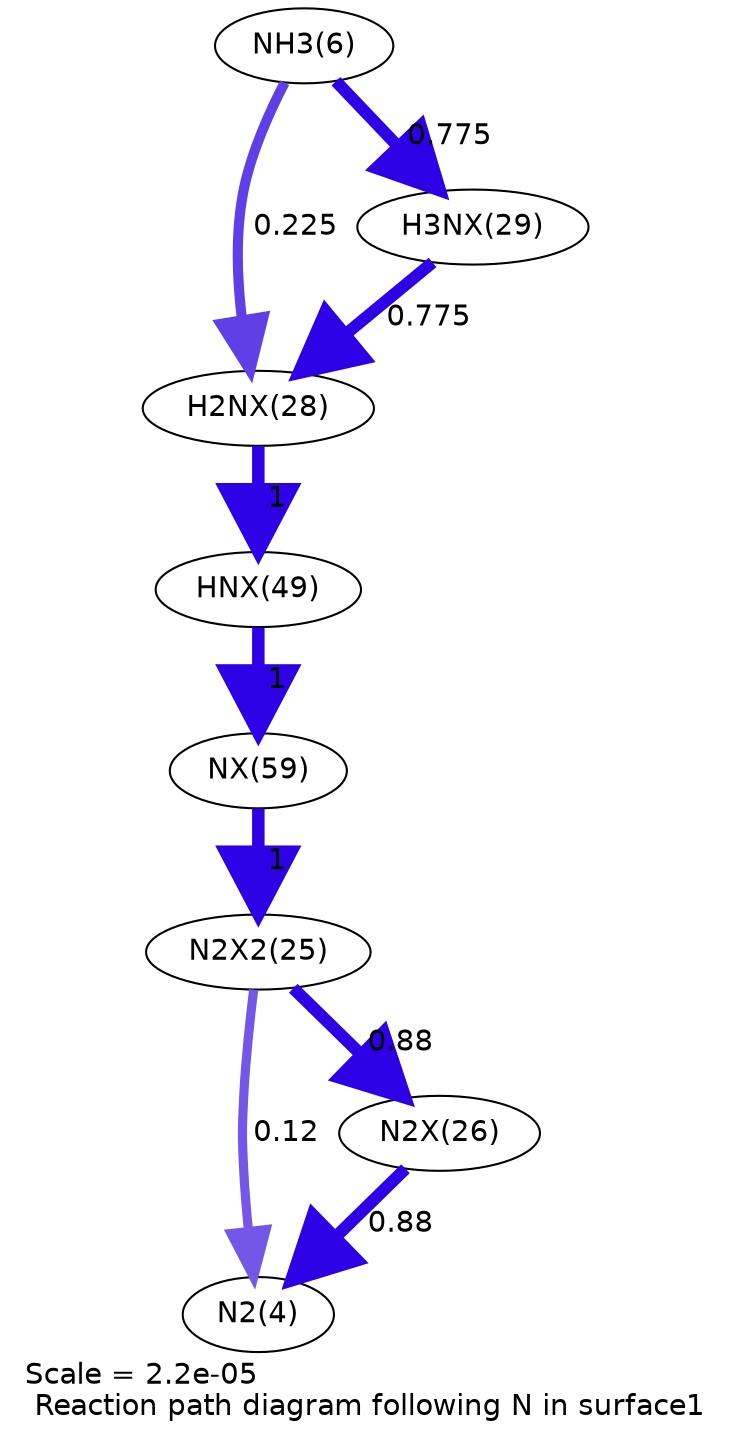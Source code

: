 digraph reaction_paths {
center=1;
s7 -> s19[fontname="Helvetica", penwidth=4.87, arrowsize=2.44, color="0.7, 0.725, 0.9"
, label=" 0.225"];
s7 -> s20[fontname="Helvetica", penwidth=5.81, arrowsize=2.9, color="0.7, 1.27, 0.9"
, label=" 0.775"];
s20 -> s19[fontname="Helvetica", penwidth=5.81, arrowsize=2.9, color="0.7, 1.27, 0.9"
, label=" 0.775"];
s19 -> s22[fontname="Helvetica", penwidth=6, arrowsize=3, color="0.7, 1.5, 0.9"
, label=" 1"];
s22 -> s23[fontname="Helvetica", penwidth=6, arrowsize=3, color="0.7, 1.5, 0.9"
, label=" 1"];
s23 -> s16[fontname="Helvetica", penwidth=6, arrowsize=3, color="0.7, 1.5, 0.9"
, label=" 1"];
s16 -> s5[fontname="Helvetica", penwidth=4.4, arrowsize=2.2, color="0.7, 0.62, 0.9"
, label=" 0.12"];
s17 -> s5[fontname="Helvetica", penwidth=5.9, arrowsize=2.95, color="0.7, 1.38, 0.9"
, label=" 0.88"];
s16 -> s17[fontname="Helvetica", penwidth=5.9, arrowsize=2.95, color="0.7, 1.38, 0.9"
, label=" 0.88"];
s5 [ fontname="Helvetica", label="N2(4)"];
s7 [ fontname="Helvetica", label="NH3(6)"];
s16 [ fontname="Helvetica", label="N2X2(25)"];
s17 [ fontname="Helvetica", label="N2X(26)"];
s19 [ fontname="Helvetica", label="H2NX(28)"];
s20 [ fontname="Helvetica", label="H3NX(29)"];
s22 [ fontname="Helvetica", label="HNX(49)"];
s23 [ fontname="Helvetica", label="NX(59)"];
 label = "Scale = 2.2e-05\l Reaction path diagram following N in surface1";
 fontname = "Helvetica";
}
